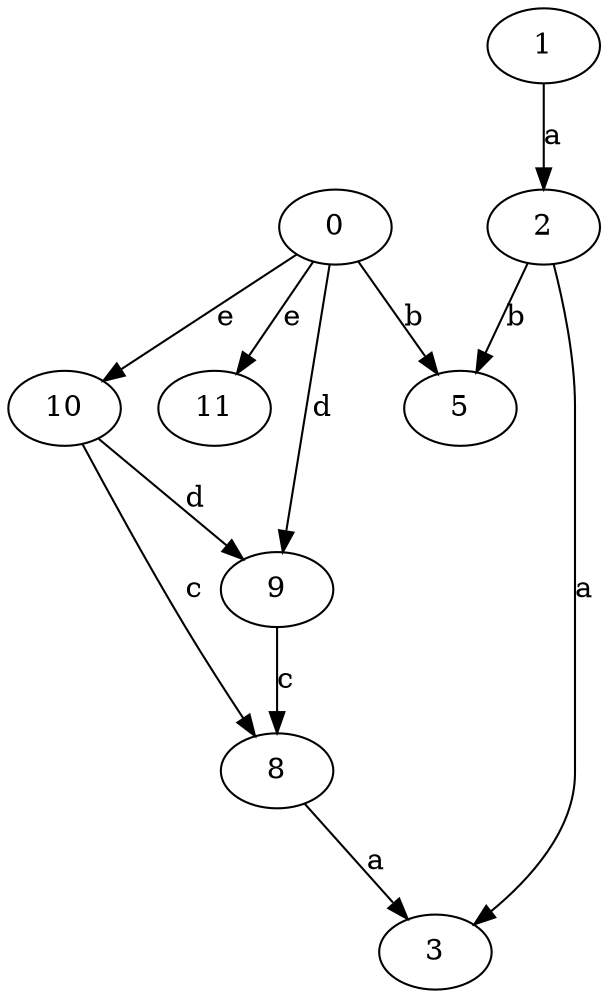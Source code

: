 strict digraph  {
2;
3;
5;
8;
9;
10;
0;
1;
11;
2 -> 3  [label=a];
2 -> 5  [label=b];
8 -> 3  [label=a];
9 -> 8  [label=c];
10 -> 8  [label=c];
10 -> 9  [label=d];
0 -> 5  [label=b];
0 -> 9  [label=d];
0 -> 10  [label=e];
0 -> 11  [label=e];
1 -> 2  [label=a];
}
